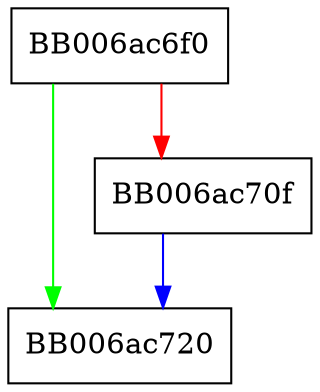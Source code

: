digraph PrivateKeyInfo_der2x448_newctx {
  node [shape="box"];
  graph [splines=ortho];
  BB006ac6f0 -> BB006ac720 [color="green"];
  BB006ac6f0 -> BB006ac70f [color="red"];
  BB006ac70f -> BB006ac720 [color="blue"];
}